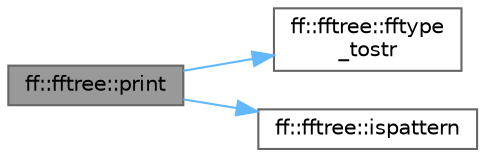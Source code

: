 digraph "ff::fftree::print"
{
 // LATEX_PDF_SIZE
  bgcolor="transparent";
  edge [fontname=Helvetica,fontsize=10,labelfontname=Helvetica,labelfontsize=10];
  node [fontname=Helvetica,fontsize=10,shape=box,height=0.2,width=0.4];
  rankdir="LR";
  Node1 [id="Node000001",label="ff::fftree::print",height=0.2,width=0.4,color="gray40", fillcolor="grey60", style="filled", fontcolor="black",tooltip=" "];
  Node1 -> Node2 [id="edge1_Node000001_Node000002",color="steelblue1",style="solid",tooltip=" "];
  Node2 [id="Node000002",label="ff::fftree::fftype\l_tostr",height=0.2,width=0.4,color="grey40", fillcolor="white", style="filled",URL="$structff_1_1fftree.html#a4d8b12b465337c7ab148b362110272c1",tooltip=" "];
  Node1 -> Node3 [id="edge2_Node000001_Node000003",color="steelblue1",style="solid",tooltip=" "];
  Node3 [id="Node000003",label="ff::fftree::ispattern",height=0.2,width=0.4,color="grey40", fillcolor="white", style="filled",URL="$structff_1_1fftree.html#a8d9e031f8a3df59da731ef99f7de24ac",tooltip=" "];
}
